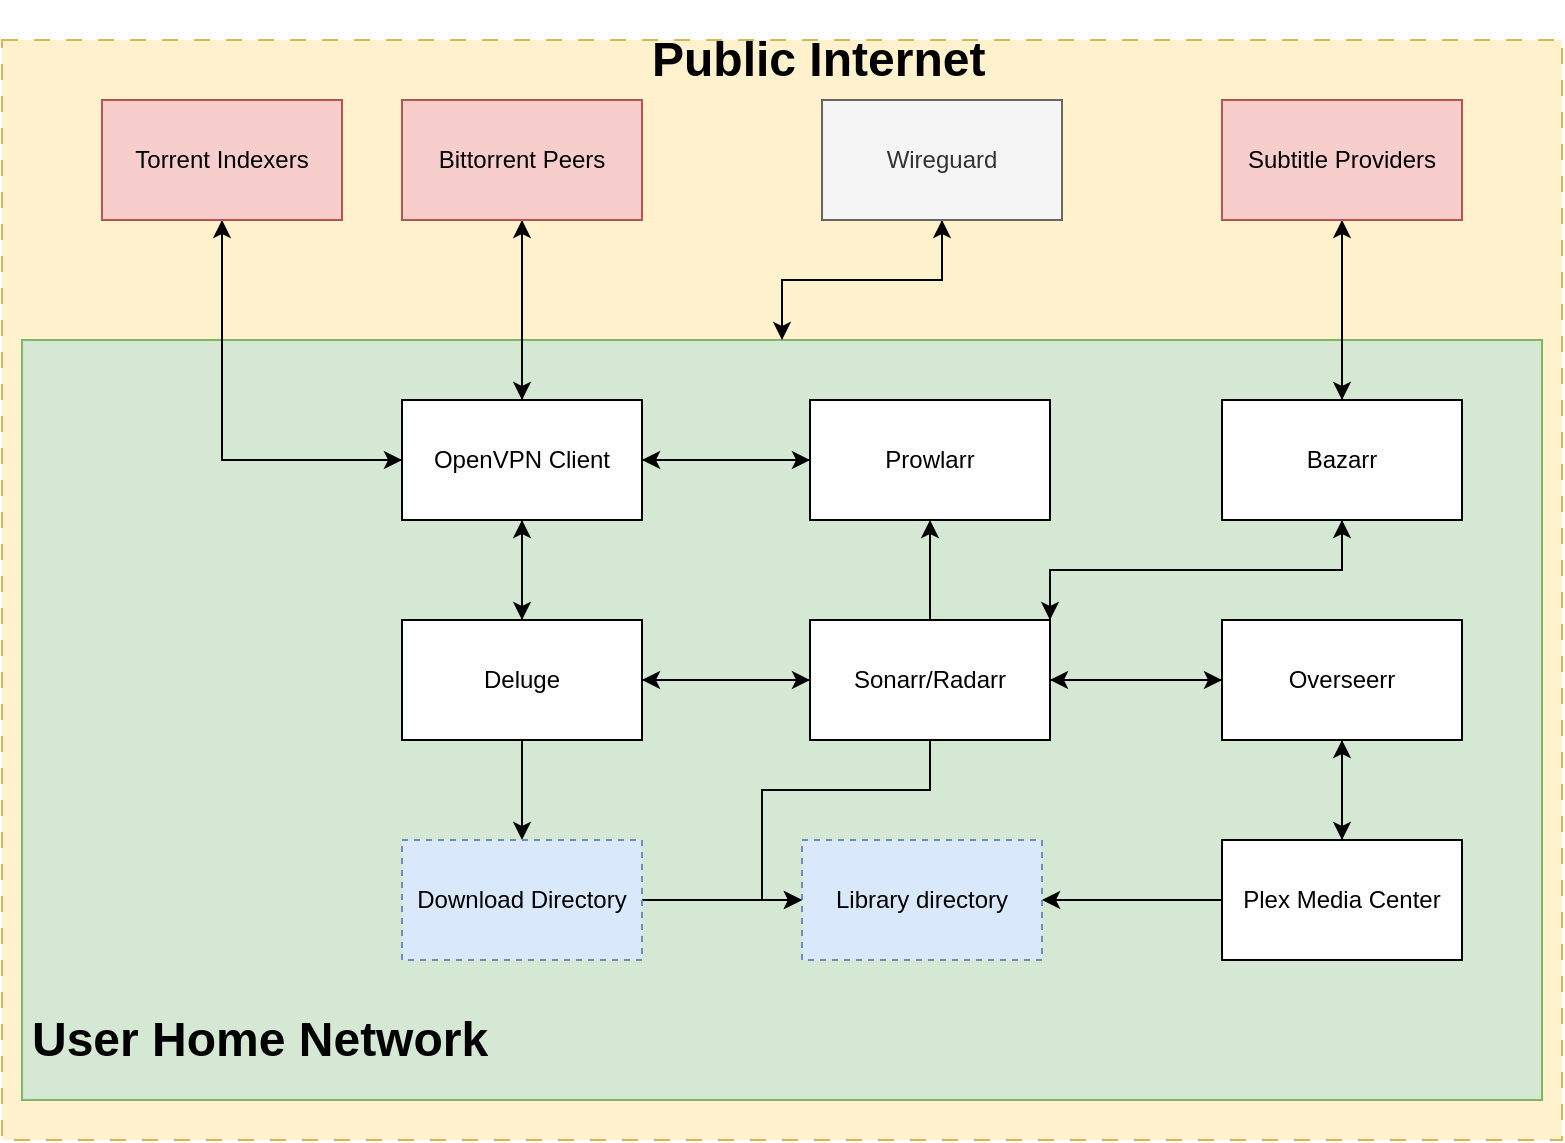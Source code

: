 <mxfile version="21.6.5" type="device">
  <diagram name="Página-1" id="dQLxuxd8yCNAliVXv1M2">
    <mxGraphModel dx="1434" dy="754" grid="1" gridSize="10" guides="1" tooltips="1" connect="1" arrows="1" fold="1" page="1" pageScale="1" pageWidth="827" pageHeight="1169" math="0" shadow="0">
      <root>
        <mxCell id="0" />
        <mxCell id="1" parent="0" />
        <mxCell id="_YTd6CJJFBm-zlTEKUg_-9" value="" style="rounded=0;whiteSpace=wrap;html=1;dashed=1;dashPattern=8 8;fillColor=#fff2cc;strokeColor=#d6b656;" parent="1" vertex="1">
          <mxGeometry x="10" y="30" width="780" height="550" as="geometry" />
        </mxCell>
        <mxCell id="_YTd6CJJFBm-zlTEKUg_-58" style="edgeStyle=orthogonalEdgeStyle;rounded=0;orthogonalLoop=1;jettySize=auto;html=1;exitX=0.5;exitY=0;exitDx=0;exitDy=0;entryX=0.5;entryY=1;entryDx=0;entryDy=0;" parent="1" source="_YTd6CJJFBm-zlTEKUg_-10" target="_YTd6CJJFBm-zlTEKUg_-56" edge="1">
          <mxGeometry relative="1" as="geometry" />
        </mxCell>
        <mxCell id="_YTd6CJJFBm-zlTEKUg_-10" value="" style="rounded=0;whiteSpace=wrap;html=1;fillColor=#d5e8d4;strokeColor=#82b366;" parent="1" vertex="1">
          <mxGeometry x="20" y="180" width="760" height="380" as="geometry" />
        </mxCell>
        <mxCell id="_YTd6CJJFBm-zlTEKUg_-16" style="edgeStyle=orthogonalEdgeStyle;rounded=0;orthogonalLoop=1;jettySize=auto;html=1;exitX=0.5;exitY=1;exitDx=0;exitDy=0;entryX=0;entryY=0.5;entryDx=0;entryDy=0;" parent="1" source="_YTd6CJJFBm-zlTEKUg_-2" target="_YTd6CJJFBm-zlTEKUg_-13" edge="1">
          <mxGeometry relative="1" as="geometry" />
        </mxCell>
        <mxCell id="_YTd6CJJFBm-zlTEKUg_-7" value="&lt;h1&gt;User Home Network&lt;br&gt;&lt;/h1&gt;&lt;p&gt;&lt;br&gt;&lt;/p&gt;" style="text;html=1;strokeColor=none;fillColor=none;spacing=5;spacingTop=-20;whiteSpace=wrap;overflow=hidden;rounded=0;" parent="1" vertex="1">
          <mxGeometry x="20" y="510" width="300" height="40" as="geometry" />
        </mxCell>
        <mxCell id="_YTd6CJJFBm-zlTEKUg_-11" value="&lt;h1&gt;Public Internet&lt;br&gt;&lt;/h1&gt;&lt;p&gt;&lt;br&gt;&lt;/p&gt;" style="text;html=1;strokeColor=none;fillColor=none;spacing=5;spacingTop=-20;whiteSpace=wrap;overflow=hidden;rounded=0;" parent="1" vertex="1">
          <mxGeometry x="330" y="20" width="300" height="40" as="geometry" />
        </mxCell>
        <mxCell id="_YTd6CJJFBm-zlTEKUg_-14" style="edgeStyle=orthogonalEdgeStyle;rounded=0;orthogonalLoop=1;jettySize=auto;html=1;" parent="1" source="_YTd6CJJFBm-zlTEKUg_-13" target="_YTd6CJJFBm-zlTEKUg_-2" edge="1">
          <mxGeometry relative="1" as="geometry" />
        </mxCell>
        <mxCell id="_YTd6CJJFBm-zlTEKUg_-19" style="edgeStyle=orthogonalEdgeStyle;rounded=0;orthogonalLoop=1;jettySize=auto;html=1;exitX=1;exitY=0.5;exitDx=0;exitDy=0;" parent="1" source="_YTd6CJJFBm-zlTEKUg_-13" target="_YTd6CJJFBm-zlTEKUg_-17" edge="1">
          <mxGeometry relative="1" as="geometry" />
        </mxCell>
        <mxCell id="_YTd6CJJFBm-zlTEKUg_-22" style="edgeStyle=orthogonalEdgeStyle;rounded=0;orthogonalLoop=1;jettySize=auto;html=1;exitX=0.5;exitY=0;exitDx=0;exitDy=0;entryX=0.5;entryY=1;entryDx=0;entryDy=0;" parent="1" source="_YTd6CJJFBm-zlTEKUg_-13" target="_YTd6CJJFBm-zlTEKUg_-20" edge="1">
          <mxGeometry relative="1" as="geometry" />
        </mxCell>
        <mxCell id="_YTd6CJJFBm-zlTEKUg_-31" style="edgeStyle=orthogonalEdgeStyle;rounded=0;orthogonalLoop=1;jettySize=auto;html=1;exitX=0.5;exitY=1;exitDx=0;exitDy=0;" parent="1" source="_YTd6CJJFBm-zlTEKUg_-13" target="_YTd6CJJFBm-zlTEKUg_-25" edge="1">
          <mxGeometry relative="1" as="geometry" />
        </mxCell>
        <mxCell id="_YTd6CJJFBm-zlTEKUg_-13" value="&lt;div&gt;OpenVPN Client&lt;/div&gt;" style="rounded=0;whiteSpace=wrap;html=1;" parent="1" vertex="1">
          <mxGeometry x="210" y="210" width="120" height="60" as="geometry" />
        </mxCell>
        <mxCell id="_YTd6CJJFBm-zlTEKUg_-2" value="Torrent Indexers" style="rounded=0;whiteSpace=wrap;html=1;fillColor=#f8cecc;strokeColor=#b85450;" parent="1" vertex="1">
          <mxGeometry x="60" y="60" width="120" height="60" as="geometry" />
        </mxCell>
        <mxCell id="_YTd6CJJFBm-zlTEKUg_-18" style="edgeStyle=orthogonalEdgeStyle;rounded=0;orthogonalLoop=1;jettySize=auto;html=1;exitX=0;exitY=0.5;exitDx=0;exitDy=0;entryX=1;entryY=0.5;entryDx=0;entryDy=0;" parent="1" source="_YTd6CJJFBm-zlTEKUg_-17" target="_YTd6CJJFBm-zlTEKUg_-13" edge="1">
          <mxGeometry relative="1" as="geometry" />
        </mxCell>
        <mxCell id="_YTd6CJJFBm-zlTEKUg_-17" value="&lt;div&gt;Prowlarr&lt;/div&gt;" style="rounded=0;whiteSpace=wrap;html=1;" parent="1" vertex="1">
          <mxGeometry x="414" y="210" width="120" height="60" as="geometry" />
        </mxCell>
        <mxCell id="_YTd6CJJFBm-zlTEKUg_-21" style="edgeStyle=orthogonalEdgeStyle;rounded=0;orthogonalLoop=1;jettySize=auto;html=1;exitX=0.5;exitY=1;exitDx=0;exitDy=0;entryX=0.5;entryY=0;entryDx=0;entryDy=0;" parent="1" source="_YTd6CJJFBm-zlTEKUg_-20" target="_YTd6CJJFBm-zlTEKUg_-13" edge="1">
          <mxGeometry relative="1" as="geometry" />
        </mxCell>
        <mxCell id="_YTd6CJJFBm-zlTEKUg_-20" value="Bittorrent Peers" style="rounded=0;whiteSpace=wrap;html=1;fillColor=#f8cecc;strokeColor=#b85450;" parent="1" vertex="1">
          <mxGeometry x="210" y="60" width="120" height="60" as="geometry" />
        </mxCell>
        <mxCell id="_YTd6CJJFBm-zlTEKUg_-24" style="edgeStyle=orthogonalEdgeStyle;rounded=0;orthogonalLoop=1;jettySize=auto;html=1;exitX=0.5;exitY=0;exitDx=0;exitDy=0;entryX=0.5;entryY=1;entryDx=0;entryDy=0;" parent="1" source="_YTd6CJJFBm-zlTEKUg_-23" target="_YTd6CJJFBm-zlTEKUg_-17" edge="1">
          <mxGeometry relative="1" as="geometry" />
        </mxCell>
        <mxCell id="_YTd6CJJFBm-zlTEKUg_-27" style="edgeStyle=orthogonalEdgeStyle;rounded=0;orthogonalLoop=1;jettySize=auto;html=1;exitX=0;exitY=0.5;exitDx=0;exitDy=0;entryX=1;entryY=0.5;entryDx=0;entryDy=0;" parent="1" source="_YTd6CJJFBm-zlTEKUg_-23" target="_YTd6CJJFBm-zlTEKUg_-25" edge="1">
          <mxGeometry relative="1" as="geometry" />
        </mxCell>
        <mxCell id="_YTd6CJJFBm-zlTEKUg_-33" style="edgeStyle=orthogonalEdgeStyle;rounded=0;orthogonalLoop=1;jettySize=auto;html=1;exitX=1;exitY=0.5;exitDx=0;exitDy=0;entryX=0;entryY=0.5;entryDx=0;entryDy=0;" parent="1" source="_YTd6CJJFBm-zlTEKUg_-23" target="_YTd6CJJFBm-zlTEKUg_-32" edge="1">
          <mxGeometry relative="1" as="geometry" />
        </mxCell>
        <mxCell id="_YTd6CJJFBm-zlTEKUg_-38" style="edgeStyle=orthogonalEdgeStyle;rounded=0;orthogonalLoop=1;jettySize=auto;html=1;exitX=1;exitY=0;exitDx=0;exitDy=0;entryX=0.5;entryY=1;entryDx=0;entryDy=0;" parent="1" source="_YTd6CJJFBm-zlTEKUg_-23" target="_YTd6CJJFBm-zlTEKUg_-36" edge="1">
          <mxGeometry relative="1" as="geometry" />
        </mxCell>
        <mxCell id="_YTd6CJJFBm-zlTEKUg_-45" style="edgeStyle=orthogonalEdgeStyle;rounded=0;orthogonalLoop=1;jettySize=auto;html=1;exitX=0.5;exitY=1;exitDx=0;exitDy=0;entryX=0;entryY=0.5;entryDx=0;entryDy=0;" parent="1" source="_YTd6CJJFBm-zlTEKUg_-23" target="_YTd6CJJFBm-zlTEKUg_-42" edge="1">
          <mxGeometry relative="1" as="geometry" />
        </mxCell>
        <mxCell id="_YTd6CJJFBm-zlTEKUg_-23" value="&lt;div&gt;Sonarr/Radarr&lt;/div&gt;" style="rounded=0;whiteSpace=wrap;html=1;" parent="1" vertex="1">
          <mxGeometry x="414" y="320" width="120" height="60" as="geometry" />
        </mxCell>
        <mxCell id="_YTd6CJJFBm-zlTEKUg_-28" style="edgeStyle=orthogonalEdgeStyle;rounded=0;orthogonalLoop=1;jettySize=auto;html=1;exitX=1;exitY=0.5;exitDx=0;exitDy=0;entryX=0;entryY=0.5;entryDx=0;entryDy=0;" parent="1" source="_YTd6CJJFBm-zlTEKUg_-25" target="_YTd6CJJFBm-zlTEKUg_-23" edge="1">
          <mxGeometry relative="1" as="geometry" />
        </mxCell>
        <mxCell id="_YTd6CJJFBm-zlTEKUg_-29" style="edgeStyle=orthogonalEdgeStyle;rounded=0;orthogonalLoop=1;jettySize=auto;html=1;exitX=0.5;exitY=0;exitDx=0;exitDy=0;" parent="1" source="_YTd6CJJFBm-zlTEKUg_-25" target="_YTd6CJJFBm-zlTEKUg_-13" edge="1">
          <mxGeometry relative="1" as="geometry" />
        </mxCell>
        <mxCell id="_YTd6CJJFBm-zlTEKUg_-44" style="edgeStyle=orthogonalEdgeStyle;rounded=0;orthogonalLoop=1;jettySize=auto;html=1;exitX=0.5;exitY=1;exitDx=0;exitDy=0;entryX=0.5;entryY=0;entryDx=0;entryDy=0;" parent="1" source="_YTd6CJJFBm-zlTEKUg_-25" target="_YTd6CJJFBm-zlTEKUg_-43" edge="1">
          <mxGeometry relative="1" as="geometry" />
        </mxCell>
        <mxCell id="_YTd6CJJFBm-zlTEKUg_-25" value="&lt;div&gt;Deluge&lt;/div&gt;" style="rounded=0;whiteSpace=wrap;html=1;" parent="1" vertex="1">
          <mxGeometry x="210" y="320" width="120" height="60" as="geometry" />
        </mxCell>
        <mxCell id="_YTd6CJJFBm-zlTEKUg_-34" style="edgeStyle=orthogonalEdgeStyle;rounded=0;orthogonalLoop=1;jettySize=auto;html=1;exitX=0;exitY=0.5;exitDx=0;exitDy=0;entryX=1;entryY=0.5;entryDx=0;entryDy=0;" parent="1" source="_YTd6CJJFBm-zlTEKUg_-32" target="_YTd6CJJFBm-zlTEKUg_-23" edge="1">
          <mxGeometry relative="1" as="geometry" />
        </mxCell>
        <mxCell id="_YTd6CJJFBm-zlTEKUg_-49" style="edgeStyle=orthogonalEdgeStyle;rounded=0;orthogonalLoop=1;jettySize=auto;html=1;exitX=0.5;exitY=1;exitDx=0;exitDy=0;entryX=0.5;entryY=1;entryDx=0;entryDy=0;" parent="1" source="_YTd6CJJFBm-zlTEKUg_-32" target="_YTd6CJJFBm-zlTEKUg_-32" edge="1">
          <mxGeometry relative="1" as="geometry" />
        </mxCell>
        <mxCell id="_YTd6CJJFBm-zlTEKUg_-50" style="edgeStyle=orthogonalEdgeStyle;rounded=0;orthogonalLoop=1;jettySize=auto;html=1;exitX=0.5;exitY=1;exitDx=0;exitDy=0;entryX=0.5;entryY=0;entryDx=0;entryDy=0;" parent="1" source="_YTd6CJJFBm-zlTEKUg_-32" target="_YTd6CJJFBm-zlTEKUg_-48" edge="1">
          <mxGeometry relative="1" as="geometry" />
        </mxCell>
        <mxCell id="_YTd6CJJFBm-zlTEKUg_-32" value="&lt;div&gt;Overseerr&lt;/div&gt;" style="rounded=0;whiteSpace=wrap;html=1;" parent="1" vertex="1">
          <mxGeometry x="620" y="320" width="120" height="60" as="geometry" />
        </mxCell>
        <mxCell id="_YTd6CJJFBm-zlTEKUg_-37" style="edgeStyle=orthogonalEdgeStyle;rounded=0;orthogonalLoop=1;jettySize=auto;html=1;exitX=0.5;exitY=1;exitDx=0;exitDy=0;entryX=1;entryY=0;entryDx=0;entryDy=0;" parent="1" source="_YTd6CJJFBm-zlTEKUg_-36" target="_YTd6CJJFBm-zlTEKUg_-23" edge="1">
          <mxGeometry relative="1" as="geometry" />
        </mxCell>
        <mxCell id="_YTd6CJJFBm-zlTEKUg_-40" style="edgeStyle=orthogonalEdgeStyle;rounded=0;orthogonalLoop=1;jettySize=auto;html=1;exitX=0.5;exitY=0;exitDx=0;exitDy=0;entryX=0.5;entryY=1;entryDx=0;entryDy=0;" parent="1" source="_YTd6CJJFBm-zlTEKUg_-36" target="_YTd6CJJFBm-zlTEKUg_-39" edge="1">
          <mxGeometry relative="1" as="geometry" />
        </mxCell>
        <mxCell id="_YTd6CJJFBm-zlTEKUg_-36" value="Bazarr" style="rounded=0;whiteSpace=wrap;html=1;" parent="1" vertex="1">
          <mxGeometry x="620" y="210" width="120" height="60" as="geometry" />
        </mxCell>
        <mxCell id="_YTd6CJJFBm-zlTEKUg_-41" style="edgeStyle=orthogonalEdgeStyle;rounded=0;orthogonalLoop=1;jettySize=auto;html=1;exitX=0.5;exitY=1;exitDx=0;exitDy=0;entryX=0.5;entryY=0;entryDx=0;entryDy=0;" parent="1" source="_YTd6CJJFBm-zlTEKUg_-39" target="_YTd6CJJFBm-zlTEKUg_-36" edge="1">
          <mxGeometry relative="1" as="geometry" />
        </mxCell>
        <mxCell id="_YTd6CJJFBm-zlTEKUg_-39" value="Subtitle Providers" style="rounded=0;whiteSpace=wrap;html=1;fillColor=#f8cecc;strokeColor=#b85450;" parent="1" vertex="1">
          <mxGeometry x="620" y="60" width="120" height="60" as="geometry" />
        </mxCell>
        <mxCell id="_YTd6CJJFBm-zlTEKUg_-42" value="&lt;div&gt;Library directory&lt;/div&gt;" style="rounded=0;whiteSpace=wrap;html=1;dashed=1;fillColor=#dae8fc;strokeColor=#6c8ebf;" parent="1" vertex="1">
          <mxGeometry x="410" y="430" width="120" height="60" as="geometry" />
        </mxCell>
        <mxCell id="_YTd6CJJFBm-zlTEKUg_-46" style="edgeStyle=orthogonalEdgeStyle;rounded=0;orthogonalLoop=1;jettySize=auto;html=1;exitX=1;exitY=0.5;exitDx=0;exitDy=0;" parent="1" source="_YTd6CJJFBm-zlTEKUg_-43" edge="1">
          <mxGeometry relative="1" as="geometry">
            <mxPoint x="410" y="460" as="targetPoint" />
          </mxGeometry>
        </mxCell>
        <mxCell id="_YTd6CJJFBm-zlTEKUg_-43" value="&lt;div&gt;Download Directory&lt;/div&gt;" style="rounded=0;whiteSpace=wrap;html=1;dashed=1;fillColor=#dae8fc;strokeColor=#6c8ebf;" parent="1" vertex="1">
          <mxGeometry x="210" y="430" width="120" height="60" as="geometry" />
        </mxCell>
        <mxCell id="_YTd6CJJFBm-zlTEKUg_-51" style="edgeStyle=orthogonalEdgeStyle;rounded=0;orthogonalLoop=1;jettySize=auto;html=1;exitX=0.5;exitY=0;exitDx=0;exitDy=0;" parent="1" source="_YTd6CJJFBm-zlTEKUg_-48" target="_YTd6CJJFBm-zlTEKUg_-32" edge="1">
          <mxGeometry relative="1" as="geometry" />
        </mxCell>
        <mxCell id="_YTd6CJJFBm-zlTEKUg_-52" style="edgeStyle=orthogonalEdgeStyle;rounded=0;orthogonalLoop=1;jettySize=auto;html=1;exitX=0;exitY=0.5;exitDx=0;exitDy=0;entryX=1;entryY=0.5;entryDx=0;entryDy=0;" parent="1" source="_YTd6CJJFBm-zlTEKUg_-48" target="_YTd6CJJFBm-zlTEKUg_-42" edge="1">
          <mxGeometry relative="1" as="geometry" />
        </mxCell>
        <mxCell id="_YTd6CJJFBm-zlTEKUg_-48" value="&lt;div&gt;Plex Media Center&lt;br&gt;&lt;/div&gt;" style="rounded=0;whiteSpace=wrap;html=1;" parent="1" vertex="1">
          <mxGeometry x="620" y="430" width="120" height="60" as="geometry" />
        </mxCell>
        <mxCell id="_YTd6CJJFBm-zlTEKUg_-57" style="edgeStyle=orthogonalEdgeStyle;rounded=0;orthogonalLoop=1;jettySize=auto;html=1;exitX=0.5;exitY=1;exitDx=0;exitDy=0;entryX=0.5;entryY=0;entryDx=0;entryDy=0;" parent="1" source="_YTd6CJJFBm-zlTEKUg_-56" target="_YTd6CJJFBm-zlTEKUg_-10" edge="1">
          <mxGeometry relative="1" as="geometry" />
        </mxCell>
        <mxCell id="_YTd6CJJFBm-zlTEKUg_-56" value="&lt;div&gt;Wireguard&lt;/div&gt;" style="rounded=0;whiteSpace=wrap;html=1;fillColor=#f5f5f5;strokeColor=#666666;fontColor=#333333;" parent="1" vertex="1">
          <mxGeometry x="420" y="60" width="120" height="60" as="geometry" />
        </mxCell>
      </root>
    </mxGraphModel>
  </diagram>
</mxfile>
